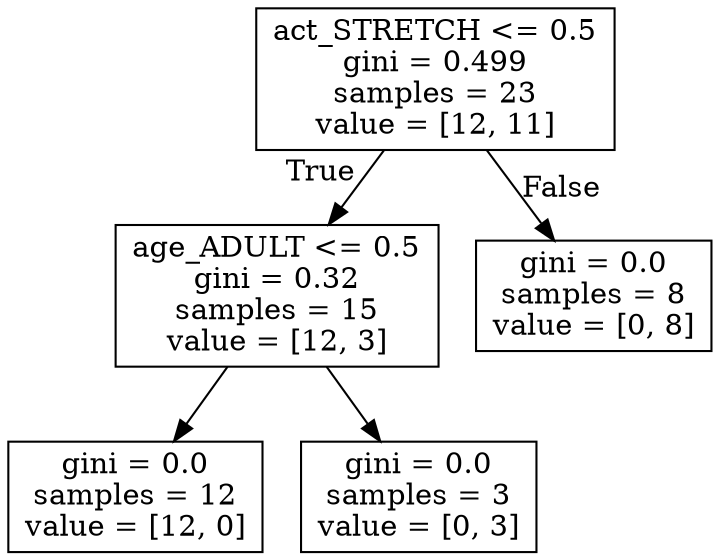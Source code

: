 digraph Tree {
node [shape=box] ;
0 [label="act_STRETCH <= 0.5\ngini = 0.499\nsamples = 23\nvalue = [12, 11]"] ;
1 [label="age_ADULT <= 0.5\ngini = 0.32\nsamples = 15\nvalue = [12, 3]"] ;
0 -> 1 [labeldistance=2.5, labelangle=45, headlabel="True"] ;
2 [label="gini = 0.0\nsamples = 12\nvalue = [12, 0]"] ;
1 -> 2 ;
3 [label="gini = 0.0\nsamples = 3\nvalue = [0, 3]"] ;
1 -> 3 ;
4 [label="gini = 0.0\nsamples = 8\nvalue = [0, 8]"] ;
0 -> 4 [labeldistance=2.5, labelangle=-45, headlabel="False"] ;
}